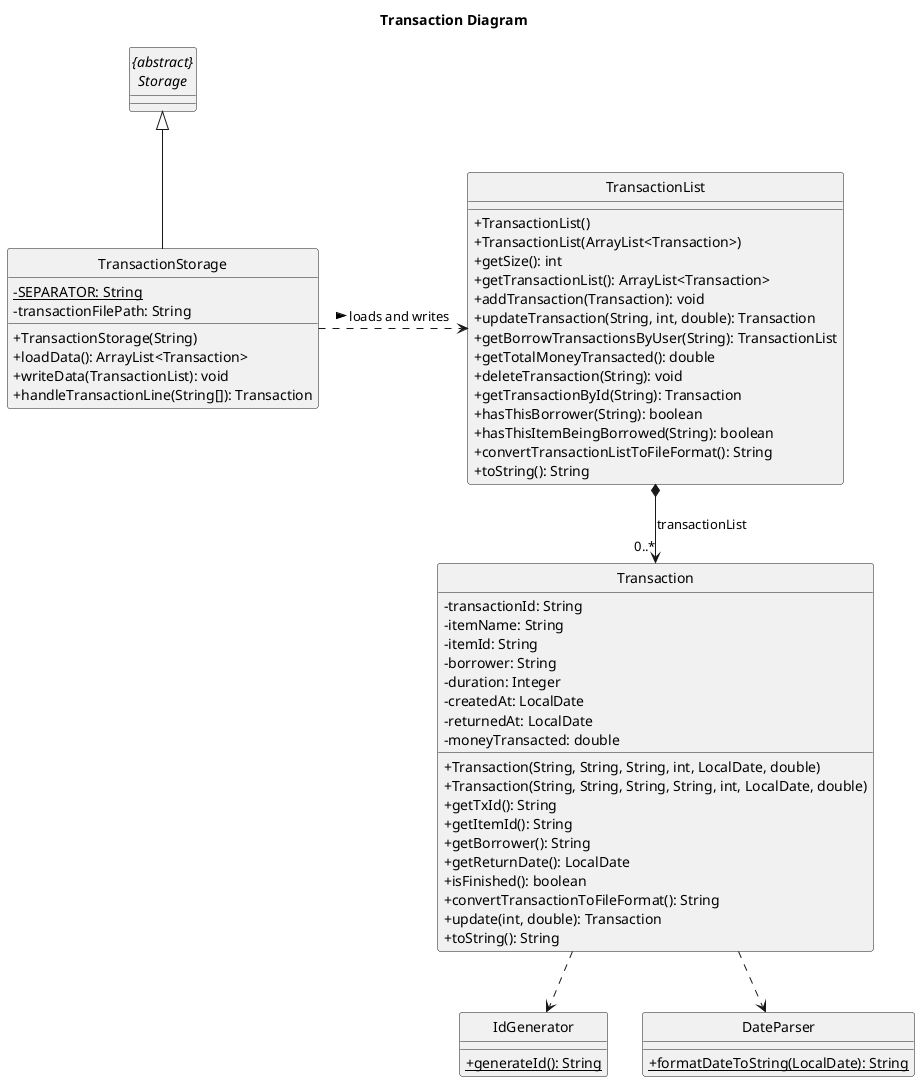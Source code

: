 @startuml
title Transaction Diagram

skinparam classAttributeIconSize 0
hide footbox
hide circle

class Transaction {
    - transactionId: String
    - itemName: String
    - itemId: String
    - borrower: String
    - duration: Integer
    - createdAt: LocalDate
    - returnedAt: LocalDate
    - moneyTransacted: double

    + Transaction(String, String, String, int, LocalDate, double)
    + Transaction(String, String, String, String, int, LocalDate, double)
    + getTxId(): String
    + getItemId(): String
    + getBorrower(): String
    + getReturnDate(): LocalDate
    + isFinished(): boolean
    + convertTransactionToFileFormat(): String
    + update(int, double): Transaction
    + toString(): String
}

class TransactionList {
    + TransactionList()
    + TransactionList(ArrayList<Transaction>)
    + getSize(): int
    + getTransactionList(): ArrayList<Transaction>
    + addTransaction(Transaction): void
    + updateTransaction(String, int, double): Transaction
    + getBorrowTransactionsByUser(String): TransactionList
    + getTotalMoneyTransacted(): double
    + deleteTransaction(String): void
    + getTransactionById(String): Transaction
    + hasThisBorrower(String): boolean
    + hasThisItemBeingBorrowed(String): boolean
    + convertTransactionListToFileFormat(): String
    + toString(): String
}

class TransactionStorage {
    {static} - SEPARATOR: String
    - transactionFilePath: String
    + TransactionStorage(String)
    + loadData(): ArrayList<Transaction>
    + writeData(TransactionList): void
    + handleTransactionLine(String[]): Transaction
}

class IdGenerator {
    {static} + generateId(): String
}

abstract class "{abstract}\nStorage" {
}

class DateParser {
    {static} + formatDateToString(LocalDate): String
}

TransactionStorage .> TransactionList : > loads and writes
TransactionList *--> "0..*" Transaction: transactionList
Transaction ..> IdGenerator
Transaction ..> DateParser
"{abstract}\nStorage" <|-- TransactionStorage

@enduml
